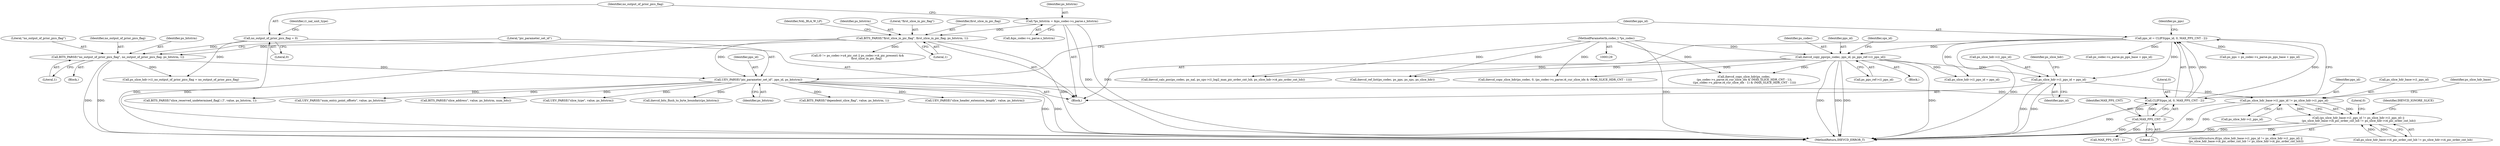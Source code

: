 digraph "0_Android_a1424724a00d62ac5efa0e27953eed66850d662f@pointer" {
"1000506" [label="(Call,ps_slice_hdr->i1_pps_id = pps_id)"];
"1000263" [label="(Call,ihevcd_copy_pps(ps_codec, pps_id, ps_pps_ref->i1_pps_id))"];
"1000130" [label="(MethodParameterIn,codec_t *ps_codec)"];
"1000213" [label="(Call,pps_id = CLIP3(pps_id, 0, MAX_PPS_CNT - 2))"];
"1000215" [label="(Call,CLIP3(pps_id, 0, MAX_PPS_CNT - 2))"];
"1000209" [label="(Call,UEV_PARSE(\"pic_parameter_set_id\", pps_id, ps_bitstrm))"];
"1000204" [label="(Call,BITS_PARSE(\"no_output_of_prior_pics_flag\", no_output_of_prior_pics_flag, ps_bitstrm, 1))"];
"1000159" [label="(Call,no_output_of_prior_pics_flag = 0)"];
"1000190" [label="(Call,BITS_PARSE(\"first_slice_in_pic_flag\", first_slice_in_pic_flag, ps_bitstrm, 1))"];
"1000147" [label="(Call,*ps_bitstrm = &ps_codec->s_parse.s_bitstrm)"];
"1000218" [label="(Call,MAX_PPS_CNT - 2)"];
"1001630" [label="(Call,ps_slice_hdr_base->i1_pps_id != ps_slice_hdr->i1_pps_id)"];
"1001629" [label="(Call,(ps_slice_hdr_base->i1_pps_id != ps_slice_hdr->i1_pps_id) ||\n (ps_slice_hdr_base->i4_pic_order_cnt_lsb != ps_slice_hdr->i4_pic_order_cnt_lsb))"];
"1000221" [label="(Call,ps_pps = ps_codec->s_parse.ps_pps_base + pps_id)"];
"1000192" [label="(Identifier,first_slice_in_pic_flag)"];
"1000209" [label="(Call,UEV_PARSE(\"pic_parameter_set_id\", pps_id, ps_bitstrm))"];
"1000210" [label="(Literal,\"pic_parameter_set_id\")"];
"1000198" [label="(Identifier,NAL_BLA_W_LP)"];
"1002504" [label="(Call,ihevcd_copy_slice_hdr(ps_codec, 0, (ps_codec->s_parse.i4_cur_slice_idx & (MAX_SLICE_HDR_CNT - 1))))"];
"1000264" [label="(Identifier,ps_codec)"];
"1000265" [label="(Identifier,pps_id)"];
"1002016" [label="(Call,ihevcd_bits_flush_to_byte_boundary(ps_bitstrm))"];
"1001639" [label="(Identifier,ps_slice_hdr_base)"];
"1000212" [label="(Identifier,ps_bitstrm)"];
"1000194" [label="(Literal,1)"];
"1001628" [label="(ControlStructure,if((ps_slice_hdr_base->i1_pps_id != ps_slice_hdr->i1_pps_id) ||\n (ps_slice_hdr_base->i4_pic_order_cnt_lsb != ps_slice_hdr->i4_pic_order_cnt_lsb)))"];
"1001649" [label="(Literal,0)"];
"1000218" [label="(Call,MAX_PPS_CNT - 2)"];
"1000190" [label="(Call,BITS_PARSE(\"first_slice_in_pic_flag\", first_slice_in_pic_flag, ps_bitstrm, 1))"];
"1000160" [label="(Identifier,no_output_of_prior_pics_flag)"];
"1000422" [label="(Call,BITS_PARSE(\"dependent_slice_flag\", value, ps_bitstrm, 1))"];
"1001634" [label="(Call,ps_slice_hdr->i1_pps_id)"];
"1000211" [label="(Identifier,pps_id)"];
"1001658" [label="(Call,ihevcd_calc_poc(ps_codec, ps_nal, ps_sps->i1_log2_max_pic_order_cnt_lsb, ps_slice_hdr->i4_pic_order_cnt_lsb))"];
"1000205" [label="(Literal,\"no_output_of_prior_pics_flag\")"];
"1000193" [label="(Identifier,ps_bitstrm)"];
"1002606" [label="(MethodReturn,IHEVCD_ERROR_T)"];
"1001631" [label="(Call,ps_slice_hdr_base->i1_pps_id)"];
"1000477" [label="(Call,ps_slice_hdr->i1_pps_id = pps_id)"];
"1000506" [label="(Call,ps_slice_hdr->i1_pps_id = pps_id)"];
"1000501" [label="(Call,ps_slice_hdr->i1_no_output_of_prior_pics_flag = no_output_of_prior_pics_flag)"];
"1000147" [label="(Call,*ps_bitstrm = &ps_codec->s_parse.s_bitstrm)"];
"1000507" [label="(Call,ps_slice_hdr->i1_pps_id)"];
"1000219" [label="(Identifier,MAX_PPS_CNT)"];
"1002196" [label="(Call,ihevcd_ref_list(ps_codec, ps_pps, ps_sps, ps_slice_hdr))"];
"1000222" [label="(Identifier,ps_pps)"];
"1000214" [label="(Identifier,pps_id)"];
"1000514" [label="(Identifier,ps_slice_hdr)"];
"1001990" [label="(Call,UEV_PARSE(\"slice_header_extension_length\", value, ps_bitstrm))"];
"1000130" [label="(MethodParameterIn,codec_t *ps_codec)"];
"1000216" [label="(Identifier,pps_id)"];
"1000149" [label="(Call,&ps_codec->s_parse.s_bitstrm)"];
"1000191" [label="(Literal,\"first_slice_in_pic_flag\")"];
"1000438" [label="(Call,ihevcd_copy_slice_hdr(ps_codec,\n (ps_codec->s_parse.i4_cur_slice_idx & (MAX_SLICE_HDR_CNT - 1)),\n ((ps_codec->s_parse.i4_cur_slice_idx - 1) & (MAX_SLICE_HDR_CNT - 1))))"];
"1000213" [label="(Call,pps_id = CLIP3(pps_id, 0, MAX_PPS_CNT - 2))"];
"1000208" [label="(Literal,1)"];
"1001646" [label="(Identifier,IHEVCD_IGNORE_SLICE)"];
"1000223" [label="(Call,ps_codec->s_parse.ps_pps_base + pps_id)"];
"1000284" [label="(Call,(0 != ps_codec->u4_pic_cnt || ps_codec->i4_pic_present) &&\n                    first_slice_in_pic_flag)"];
"1001630" [label="(Call,ps_slice_hdr_base->i1_pps_id != ps_slice_hdr->i1_pps_id)"];
"1000587" [label="(Call,BITS_PARSE(\"slice_reserved_undetermined_flag[ i ]\", value, ps_bitstrm, 1))"];
"1000206" [label="(Identifier,no_output_of_prior_pics_flag)"];
"1000263" [label="(Call,ihevcd_copy_pps(ps_codec, pps_id, ps_pps_ref->i1_pps_id))"];
"1000159" [label="(Call,no_output_of_prior_pics_flag = 0)"];
"1001637" [label="(Call,ps_slice_hdr_base->i4_pic_order_cnt_lsb != ps_slice_hdr->i4_pic_order_cnt_lsb)"];
"1000161" [label="(Literal,0)"];
"1000217" [label="(Literal,0)"];
"1000164" [label="(Identifier,i1_nal_unit_type)"];
"1000148" [label="(Identifier,ps_bitstrm)"];
"1000258" [label="(Call,MAX_PPS_CNT - 1)"];
"1001629" [label="(Call,(ps_slice_hdr_base->i1_pps_id != ps_slice_hdr->i1_pps_id) ||\n (ps_slice_hdr_base->i4_pic_order_cnt_lsb != ps_slice_hdr->i4_pic_order_cnt_lsb))"];
"1001883" [label="(Call,UEV_PARSE(\"num_entry_point_offsets\", value, ps_bitstrm))"];
"1000510" [label="(Identifier,pps_id)"];
"1000207" [label="(Identifier,ps_bitstrm)"];
"1000270" [label="(Identifier,sps_id)"];
"1000220" [label="(Literal,2)"];
"1000132" [label="(Block,)"];
"1000236" [label="(Block,)"];
"1000215" [label="(Call,CLIP3(pps_id, 0, MAX_PPS_CNT - 2))"];
"1000204" [label="(Call,BITS_PARSE(\"no_output_of_prior_pics_flag\", no_output_of_prior_pics_flag, ps_bitstrm, 1))"];
"1000528" [label="(Call,BITS_PARSE(\"slice_address\", value, ps_bitstrm, num_bits))"];
"1000203" [label="(Block,)"];
"1000592" [label="(Call,UEV_PARSE(\"slice_type\", value, ps_bitstrm))"];
"1000266" [label="(Call,ps_pps_ref->i1_pps_id)"];
"1000506" -> "1000132"  [label="AST: "];
"1000506" -> "1000510"  [label="CFG: "];
"1000507" -> "1000506"  [label="AST: "];
"1000510" -> "1000506"  [label="AST: "];
"1000514" -> "1000506"  [label="CFG: "];
"1000506" -> "1002606"  [label="DDG: "];
"1000506" -> "1002606"  [label="DDG: "];
"1000263" -> "1000506"  [label="DDG: "];
"1000213" -> "1000506"  [label="DDG: "];
"1000506" -> "1001630"  [label="DDG: "];
"1000263" -> "1000236"  [label="AST: "];
"1000263" -> "1000266"  [label="CFG: "];
"1000264" -> "1000263"  [label="AST: "];
"1000265" -> "1000263"  [label="AST: "];
"1000266" -> "1000263"  [label="AST: "];
"1000270" -> "1000263"  [label="CFG: "];
"1000263" -> "1002606"  [label="DDG: "];
"1000263" -> "1002606"  [label="DDG: "];
"1000263" -> "1002606"  [label="DDG: "];
"1000263" -> "1002606"  [label="DDG: "];
"1000130" -> "1000263"  [label="DDG: "];
"1000213" -> "1000263"  [label="DDG: "];
"1000263" -> "1000438"  [label="DDG: "];
"1000263" -> "1000477"  [label="DDG: "];
"1000263" -> "1001658"  [label="DDG: "];
"1000263" -> "1002196"  [label="DDG: "];
"1000263" -> "1002504"  [label="DDG: "];
"1000130" -> "1000129"  [label="AST: "];
"1000130" -> "1002606"  [label="DDG: "];
"1000130" -> "1000438"  [label="DDG: "];
"1000130" -> "1001658"  [label="DDG: "];
"1000130" -> "1002196"  [label="DDG: "];
"1000130" -> "1002504"  [label="DDG: "];
"1000213" -> "1000132"  [label="AST: "];
"1000213" -> "1000215"  [label="CFG: "];
"1000214" -> "1000213"  [label="AST: "];
"1000215" -> "1000213"  [label="AST: "];
"1000222" -> "1000213"  [label="CFG: "];
"1000213" -> "1002606"  [label="DDG: "];
"1000215" -> "1000213"  [label="DDG: "];
"1000215" -> "1000213"  [label="DDG: "];
"1000215" -> "1000213"  [label="DDG: "];
"1000213" -> "1000221"  [label="DDG: "];
"1000213" -> "1000223"  [label="DDG: "];
"1000213" -> "1000477"  [label="DDG: "];
"1000215" -> "1000218"  [label="CFG: "];
"1000216" -> "1000215"  [label="AST: "];
"1000217" -> "1000215"  [label="AST: "];
"1000218" -> "1000215"  [label="AST: "];
"1000215" -> "1002606"  [label="DDG: "];
"1000209" -> "1000215"  [label="DDG: "];
"1000218" -> "1000215"  [label="DDG: "];
"1000218" -> "1000215"  [label="DDG: "];
"1000209" -> "1000132"  [label="AST: "];
"1000209" -> "1000212"  [label="CFG: "];
"1000210" -> "1000209"  [label="AST: "];
"1000211" -> "1000209"  [label="AST: "];
"1000212" -> "1000209"  [label="AST: "];
"1000214" -> "1000209"  [label="CFG: "];
"1000209" -> "1002606"  [label="DDG: "];
"1000209" -> "1002606"  [label="DDG: "];
"1000204" -> "1000209"  [label="DDG: "];
"1000190" -> "1000209"  [label="DDG: "];
"1000209" -> "1000422"  [label="DDG: "];
"1000209" -> "1000528"  [label="DDG: "];
"1000209" -> "1000587"  [label="DDG: "];
"1000209" -> "1000592"  [label="DDG: "];
"1000209" -> "1001883"  [label="DDG: "];
"1000209" -> "1001990"  [label="DDG: "];
"1000209" -> "1002016"  [label="DDG: "];
"1000204" -> "1000203"  [label="AST: "];
"1000204" -> "1000208"  [label="CFG: "];
"1000205" -> "1000204"  [label="AST: "];
"1000206" -> "1000204"  [label="AST: "];
"1000207" -> "1000204"  [label="AST: "];
"1000208" -> "1000204"  [label="AST: "];
"1000210" -> "1000204"  [label="CFG: "];
"1000204" -> "1002606"  [label="DDG: "];
"1000204" -> "1002606"  [label="DDG: "];
"1000159" -> "1000204"  [label="DDG: "];
"1000190" -> "1000204"  [label="DDG: "];
"1000204" -> "1000501"  [label="DDG: "];
"1000159" -> "1000132"  [label="AST: "];
"1000159" -> "1000161"  [label="CFG: "];
"1000160" -> "1000159"  [label="AST: "];
"1000161" -> "1000159"  [label="AST: "];
"1000164" -> "1000159"  [label="CFG: "];
"1000159" -> "1002606"  [label="DDG: "];
"1000159" -> "1000501"  [label="DDG: "];
"1000190" -> "1000132"  [label="AST: "];
"1000190" -> "1000194"  [label="CFG: "];
"1000191" -> "1000190"  [label="AST: "];
"1000192" -> "1000190"  [label="AST: "];
"1000193" -> "1000190"  [label="AST: "];
"1000194" -> "1000190"  [label="AST: "];
"1000198" -> "1000190"  [label="CFG: "];
"1000190" -> "1002606"  [label="DDG: "];
"1000190" -> "1002606"  [label="DDG: "];
"1000147" -> "1000190"  [label="DDG: "];
"1000190" -> "1000284"  [label="DDG: "];
"1000147" -> "1000132"  [label="AST: "];
"1000147" -> "1000149"  [label="CFG: "];
"1000148" -> "1000147"  [label="AST: "];
"1000149" -> "1000147"  [label="AST: "];
"1000160" -> "1000147"  [label="CFG: "];
"1000147" -> "1002606"  [label="DDG: "];
"1000147" -> "1002606"  [label="DDG: "];
"1000218" -> "1000220"  [label="CFG: "];
"1000219" -> "1000218"  [label="AST: "];
"1000220" -> "1000218"  [label="AST: "];
"1000218" -> "1002606"  [label="DDG: "];
"1000218" -> "1000258"  [label="DDG: "];
"1001630" -> "1001629"  [label="AST: "];
"1001630" -> "1001634"  [label="CFG: "];
"1001631" -> "1001630"  [label="AST: "];
"1001634" -> "1001630"  [label="AST: "];
"1001639" -> "1001630"  [label="CFG: "];
"1001629" -> "1001630"  [label="CFG: "];
"1001630" -> "1002606"  [label="DDG: "];
"1001630" -> "1002606"  [label="DDG: "];
"1001630" -> "1001629"  [label="DDG: "];
"1001630" -> "1001629"  [label="DDG: "];
"1001629" -> "1001628"  [label="AST: "];
"1001629" -> "1001637"  [label="CFG: "];
"1001637" -> "1001629"  [label="AST: "];
"1001646" -> "1001629"  [label="CFG: "];
"1001649" -> "1001629"  [label="CFG: "];
"1001629" -> "1002606"  [label="DDG: "];
"1001629" -> "1002606"  [label="DDG: "];
"1001629" -> "1002606"  [label="DDG: "];
"1001637" -> "1001629"  [label="DDG: "];
"1001637" -> "1001629"  [label="DDG: "];
}
